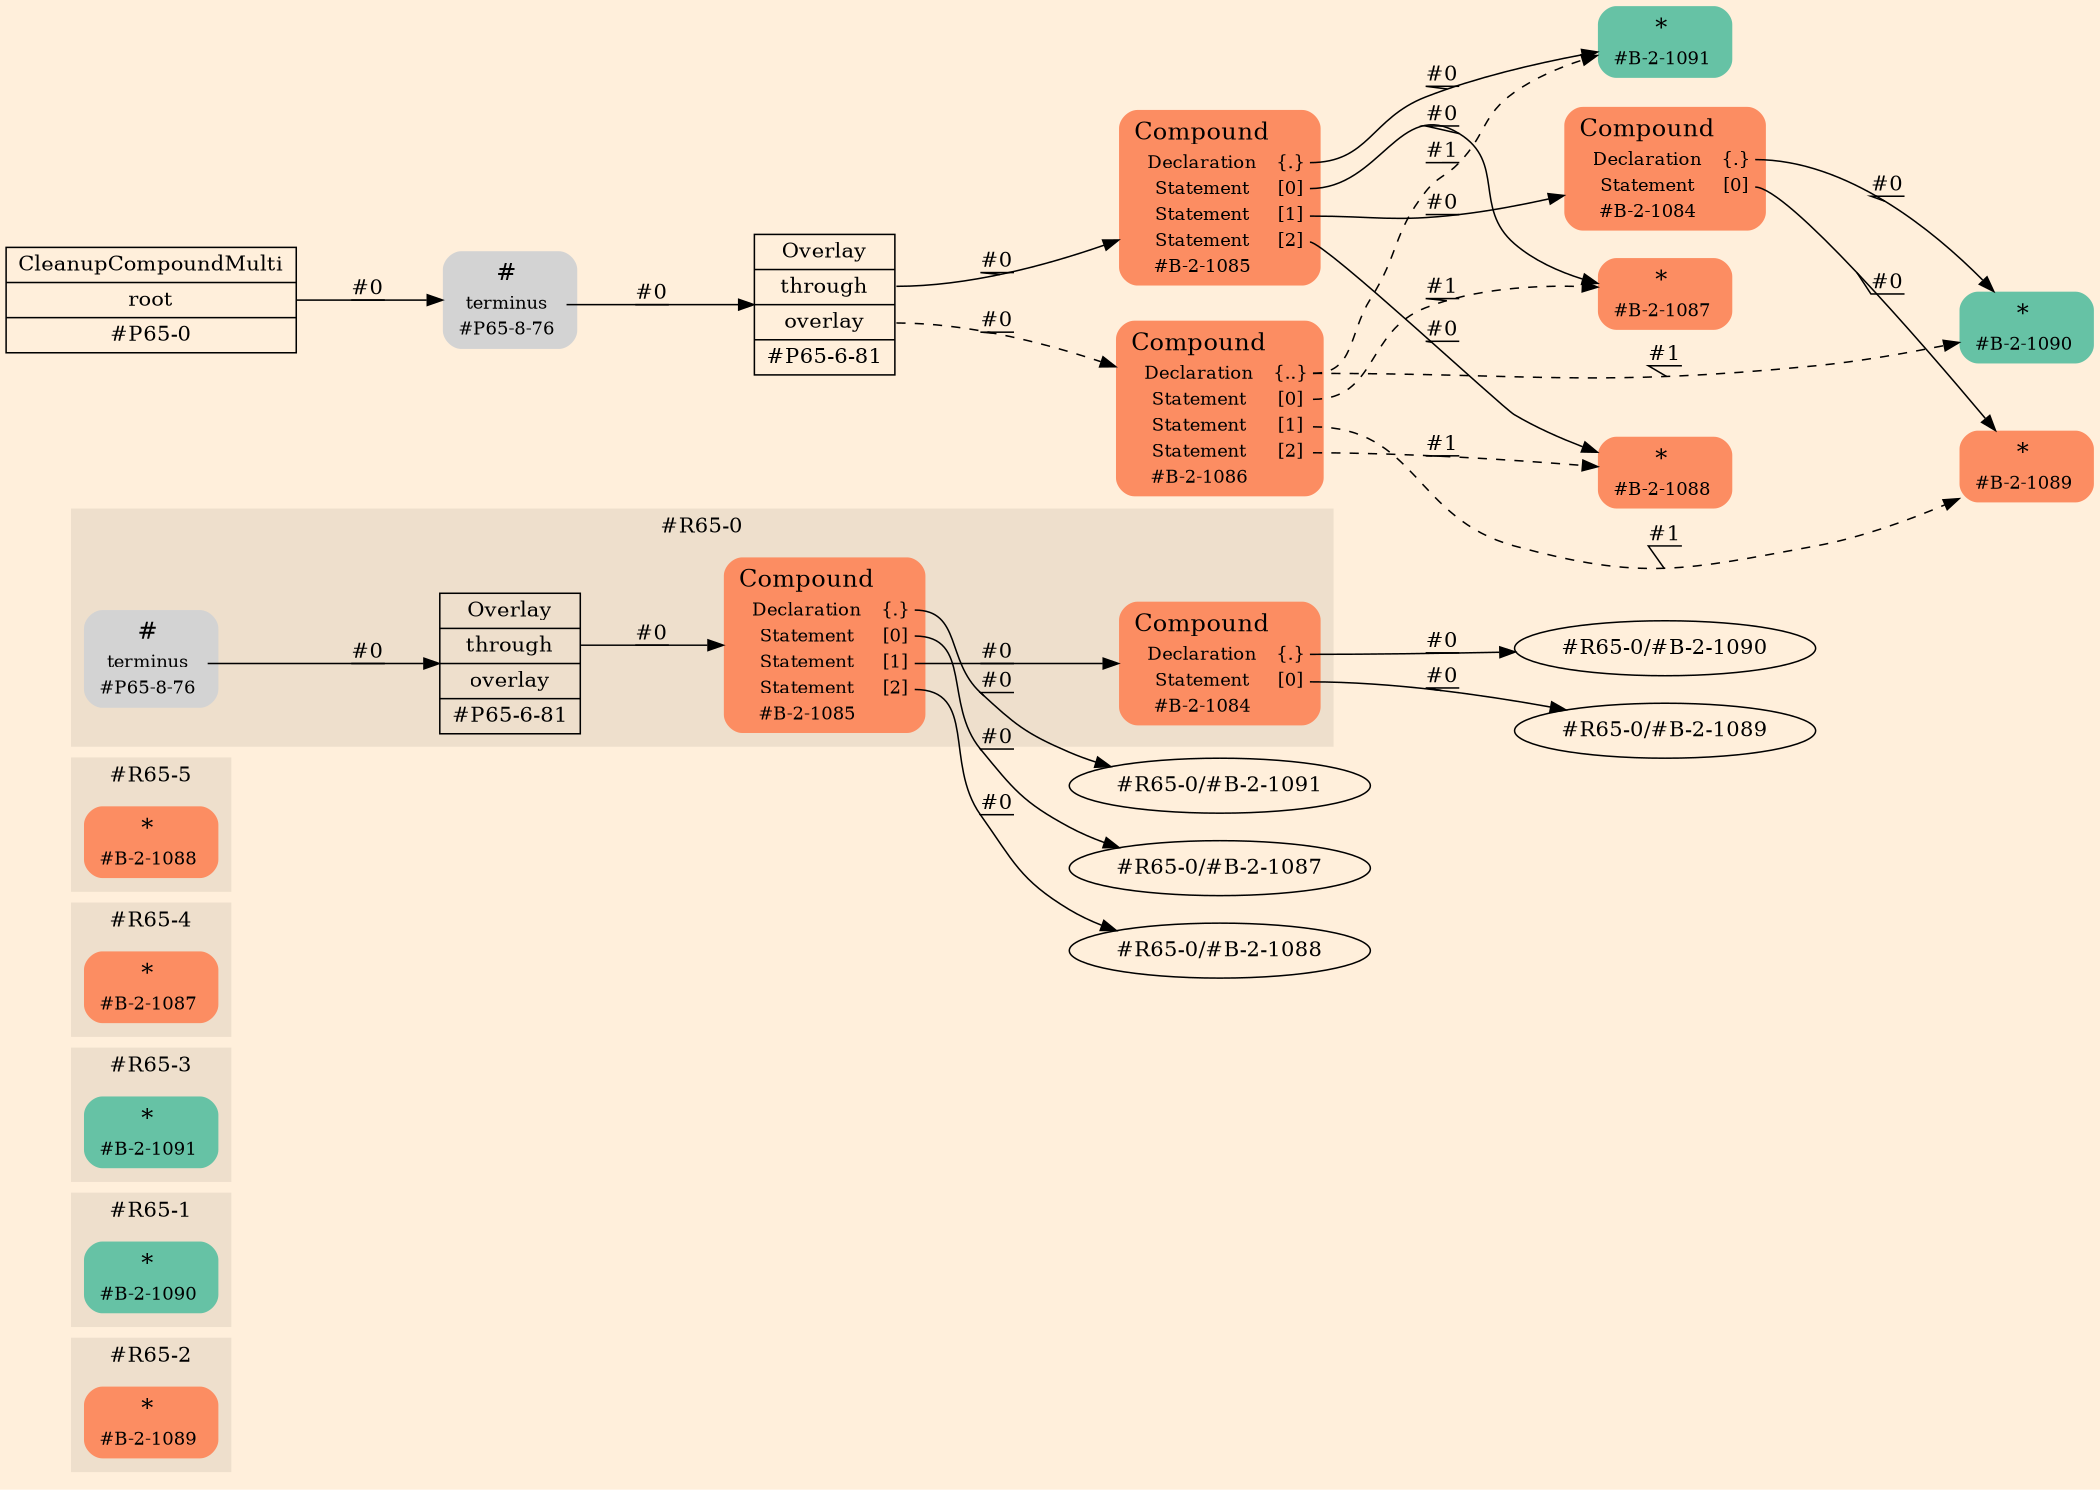 digraph Inferno {
graph [
rankdir = "LR"
ranksep = 1.0
size = "14,20"
bgcolor = antiquewhite1
color = black
fontcolor = black
];
node [
];
subgraph "cluster#R65-2" {
label = "#R65-2"
style = "filled"
color = antiquewhite2
"#R65-2/#B-2-1089" [
shape = "plaintext"
fillcolor = "/set28/2"
label = <<TABLE BORDER="0" CELLBORDER="0" CELLSPACING="0">
 <TR>
  <TD><FONT POINT-SIZE="16.0">*</FONT></TD>
  <TD></TD>
 </TR>
 <TR>
  <TD>#B-2-1089</TD>
  <TD PORT="port0"></TD>
 </TR>
</TABLE>>
style = "rounded,filled"
fontsize = "12"
];
}
subgraph "cluster#R65-1" {
label = "#R65-1"
style = "filled"
color = antiquewhite2
"#R65-1/#B-2-1090" [
shape = "plaintext"
fillcolor = "/set28/1"
label = <<TABLE BORDER="0" CELLBORDER="0" CELLSPACING="0">
 <TR>
  <TD><FONT POINT-SIZE="16.0">*</FONT></TD>
  <TD></TD>
 </TR>
 <TR>
  <TD>#B-2-1090</TD>
  <TD PORT="port0"></TD>
 </TR>
</TABLE>>
style = "rounded,filled"
fontsize = "12"
];
}
subgraph "cluster#R65-3" {
label = "#R65-3"
style = "filled"
color = antiquewhite2
"#R65-3/#B-2-1091" [
shape = "plaintext"
fillcolor = "/set28/1"
label = <<TABLE BORDER="0" CELLBORDER="0" CELLSPACING="0">
 <TR>
  <TD><FONT POINT-SIZE="16.0">*</FONT></TD>
  <TD></TD>
 </TR>
 <TR>
  <TD>#B-2-1091</TD>
  <TD PORT="port0"></TD>
 </TR>
</TABLE>>
style = "rounded,filled"
fontsize = "12"
];
}
subgraph "cluster#R65-4" {
label = "#R65-4"
style = "filled"
color = antiquewhite2
"#R65-4/#B-2-1087" [
shape = "plaintext"
fillcolor = "/set28/2"
label = <<TABLE BORDER="0" CELLBORDER="0" CELLSPACING="0">
 <TR>
  <TD><FONT POINT-SIZE="16.0">*</FONT></TD>
  <TD></TD>
 </TR>
 <TR>
  <TD>#B-2-1087</TD>
  <TD PORT="port0"></TD>
 </TR>
</TABLE>>
style = "rounded,filled"
fontsize = "12"
];
}
subgraph "cluster#R65-5" {
label = "#R65-5"
style = "filled"
color = antiquewhite2
"#R65-5/#B-2-1088" [
shape = "plaintext"
fillcolor = "/set28/2"
label = <<TABLE BORDER="0" CELLBORDER="0" CELLSPACING="0">
 <TR>
  <TD><FONT POINT-SIZE="16.0">*</FONT></TD>
  <TD></TD>
 </TR>
 <TR>
  <TD>#B-2-1088</TD>
  <TD PORT="port0"></TD>
 </TR>
</TABLE>>
style = "rounded,filled"
fontsize = "12"
];
}
subgraph "cluster#R65-0" {
label = "#R65-0"
style = "filled"
color = antiquewhite2
"#R65-0/#B-2-1084" [
shape = "plaintext"
fillcolor = "/set28/2"
label = <<TABLE BORDER="0" CELLBORDER="0" CELLSPACING="0">
 <TR>
  <TD><FONT POINT-SIZE="16.0">Compound</FONT></TD>
  <TD></TD>
 </TR>
 <TR>
  <TD>Declaration</TD>
  <TD PORT="port0">{.}</TD>
 </TR>
 <TR>
  <TD>Statement</TD>
  <TD PORT="port1">[0]</TD>
 </TR>
 <TR>
  <TD>#B-2-1084</TD>
  <TD PORT="port2"></TD>
 </TR>
</TABLE>>
style = "rounded,filled"
fontsize = "12"
];
"#R65-0/#B-2-1085" [
shape = "plaintext"
fillcolor = "/set28/2"
label = <<TABLE BORDER="0" CELLBORDER="0" CELLSPACING="0">
 <TR>
  <TD><FONT POINT-SIZE="16.0">Compound</FONT></TD>
  <TD></TD>
 </TR>
 <TR>
  <TD>Declaration</TD>
  <TD PORT="port0">{.}</TD>
 </TR>
 <TR>
  <TD>Statement</TD>
  <TD PORT="port1">[0]</TD>
 </TR>
 <TR>
  <TD>Statement</TD>
  <TD PORT="port2">[1]</TD>
 </TR>
 <TR>
  <TD>Statement</TD>
  <TD PORT="port3">[2]</TD>
 </TR>
 <TR>
  <TD>#B-2-1085</TD>
  <TD PORT="port4"></TD>
 </TR>
</TABLE>>
style = "rounded,filled"
fontsize = "12"
];
"#R65-0/#P65-8-76" [
shape = "plaintext"
label = <<TABLE BORDER="0" CELLBORDER="0" CELLSPACING="0">
 <TR>
  <TD><FONT POINT-SIZE="16.0">#</FONT></TD>
  <TD></TD>
 </TR>
 <TR>
  <TD>terminus</TD>
  <TD PORT="port0"></TD>
 </TR>
 <TR>
  <TD>#P65-8-76</TD>
  <TD PORT="port1"></TD>
 </TR>
</TABLE>>
style = "rounded,filled"
fontsize = "12"
];
"#R65-0/#P65-6-81" [
shape = "record"
fillcolor = antiquewhite2
label = "<fixed> Overlay | <port0> through | <port1> overlay | <port2> #P65-6-81"
style = "filled"
fontsize = "14"
color = black
fontcolor = black
];
}
"CR#P65-0" [
shape = "record"
fillcolor = antiquewhite1
label = "<fixed> CleanupCompoundMulti | <port0> root | <port1> #P65-0"
style = "filled"
fontsize = "14"
color = black
fontcolor = black
];
"#P65-8-76" [
shape = "plaintext"
label = <<TABLE BORDER="0" CELLBORDER="0" CELLSPACING="0">
 <TR>
  <TD><FONT POINT-SIZE="16.0">#</FONT></TD>
  <TD></TD>
 </TR>
 <TR>
  <TD>terminus</TD>
  <TD PORT="port0"></TD>
 </TR>
 <TR>
  <TD>#P65-8-76</TD>
  <TD PORT="port1"></TD>
 </TR>
</TABLE>>
style = "rounded,filled"
fontsize = "12"
];
"#P65-6-81" [
shape = "record"
fillcolor = antiquewhite1
label = "<fixed> Overlay | <port0> through | <port1> overlay | <port2> #P65-6-81"
style = "filled"
fontsize = "14"
color = black
fontcolor = black
];
"#B-2-1085" [
shape = "plaintext"
fillcolor = "/set28/2"
label = <<TABLE BORDER="0" CELLBORDER="0" CELLSPACING="0">
 <TR>
  <TD><FONT POINT-SIZE="16.0">Compound</FONT></TD>
  <TD></TD>
 </TR>
 <TR>
  <TD>Declaration</TD>
  <TD PORT="port0">{.}</TD>
 </TR>
 <TR>
  <TD>Statement</TD>
  <TD PORT="port1">[0]</TD>
 </TR>
 <TR>
  <TD>Statement</TD>
  <TD PORT="port2">[1]</TD>
 </TR>
 <TR>
  <TD>Statement</TD>
  <TD PORT="port3">[2]</TD>
 </TR>
 <TR>
  <TD>#B-2-1085</TD>
  <TD PORT="port4"></TD>
 </TR>
</TABLE>>
style = "rounded,filled"
fontsize = "12"
];
"#B-2-1091" [
shape = "plaintext"
fillcolor = "/set28/1"
label = <<TABLE BORDER="0" CELLBORDER="0" CELLSPACING="0">
 <TR>
  <TD><FONT POINT-SIZE="16.0">*</FONT></TD>
  <TD></TD>
 </TR>
 <TR>
  <TD>#B-2-1091</TD>
  <TD PORT="port0"></TD>
 </TR>
</TABLE>>
style = "rounded,filled"
fontsize = "12"
];
"#B-2-1087" [
shape = "plaintext"
fillcolor = "/set28/2"
label = <<TABLE BORDER="0" CELLBORDER="0" CELLSPACING="0">
 <TR>
  <TD><FONT POINT-SIZE="16.0">*</FONT></TD>
  <TD></TD>
 </TR>
 <TR>
  <TD>#B-2-1087</TD>
  <TD PORT="port0"></TD>
 </TR>
</TABLE>>
style = "rounded,filled"
fontsize = "12"
];
"#B-2-1084" [
shape = "plaintext"
fillcolor = "/set28/2"
label = <<TABLE BORDER="0" CELLBORDER="0" CELLSPACING="0">
 <TR>
  <TD><FONT POINT-SIZE="16.0">Compound</FONT></TD>
  <TD></TD>
 </TR>
 <TR>
  <TD>Declaration</TD>
  <TD PORT="port0">{.}</TD>
 </TR>
 <TR>
  <TD>Statement</TD>
  <TD PORT="port1">[0]</TD>
 </TR>
 <TR>
  <TD>#B-2-1084</TD>
  <TD PORT="port2"></TD>
 </TR>
</TABLE>>
style = "rounded,filled"
fontsize = "12"
];
"#B-2-1090" [
shape = "plaintext"
fillcolor = "/set28/1"
label = <<TABLE BORDER="0" CELLBORDER="0" CELLSPACING="0">
 <TR>
  <TD><FONT POINT-SIZE="16.0">*</FONT></TD>
  <TD></TD>
 </TR>
 <TR>
  <TD>#B-2-1090</TD>
  <TD PORT="port0"></TD>
 </TR>
</TABLE>>
style = "rounded,filled"
fontsize = "12"
];
"#B-2-1089" [
shape = "plaintext"
fillcolor = "/set28/2"
label = <<TABLE BORDER="0" CELLBORDER="0" CELLSPACING="0">
 <TR>
  <TD><FONT POINT-SIZE="16.0">*</FONT></TD>
  <TD></TD>
 </TR>
 <TR>
  <TD>#B-2-1089</TD>
  <TD PORT="port0"></TD>
 </TR>
</TABLE>>
style = "rounded,filled"
fontsize = "12"
];
"#B-2-1088" [
shape = "plaintext"
fillcolor = "/set28/2"
label = <<TABLE BORDER="0" CELLBORDER="0" CELLSPACING="0">
 <TR>
  <TD><FONT POINT-SIZE="16.0">*</FONT></TD>
  <TD></TD>
 </TR>
 <TR>
  <TD>#B-2-1088</TD>
  <TD PORT="port0"></TD>
 </TR>
</TABLE>>
style = "rounded,filled"
fontsize = "12"
];
"#B-2-1086" [
shape = "plaintext"
fillcolor = "/set28/2"
label = <<TABLE BORDER="0" CELLBORDER="0" CELLSPACING="0">
 <TR>
  <TD><FONT POINT-SIZE="16.0">Compound</FONT></TD>
  <TD></TD>
 </TR>
 <TR>
  <TD>Declaration</TD>
  <TD PORT="port0">{..}</TD>
 </TR>
 <TR>
  <TD>Statement</TD>
  <TD PORT="port1">[0]</TD>
 </TR>
 <TR>
  <TD>Statement</TD>
  <TD PORT="port2">[1]</TD>
 </TR>
 <TR>
  <TD>Statement</TD>
  <TD PORT="port3">[2]</TD>
 </TR>
 <TR>
  <TD>#B-2-1086</TD>
  <TD PORT="port4"></TD>
 </TR>
</TABLE>>
style = "rounded,filled"
fontsize = "12"
];
"CR#P65-0":port0 -> "#P65-8-76" [style="solid"
label = "#0"
decorate = true
color = black
fontcolor = black
];
"#P65-8-76":port0 -> "#P65-6-81" [style="solid"
label = "#0"
decorate = true
color = black
fontcolor = black
];
"#P65-6-81":port0 -> "#B-2-1085" [style="solid"
label = "#0"
decorate = true
color = black
fontcolor = black
];
"#P65-6-81":port1 -> "#B-2-1086" [style="dashed"
label = "#0"
decorate = true
color = black
fontcolor = black
];
"#B-2-1085":port0 -> "#B-2-1091" [style="solid"
label = "#0"
decorate = true
color = black
fontcolor = black
];
"#B-2-1085":port1 -> "#B-2-1087" [style="solid"
label = "#0"
decorate = true
color = black
fontcolor = black
];
"#B-2-1085":port2 -> "#B-2-1084" [style="solid"
label = "#0"
decorate = true
color = black
fontcolor = black
];
"#B-2-1085":port3 -> "#B-2-1088" [style="solid"
label = "#0"
decorate = true
color = black
fontcolor = black
];
"#B-2-1084":port0 -> "#B-2-1090" [style="solid"
label = "#0"
decorate = true
color = black
fontcolor = black
];
"#B-2-1084":port1 -> "#B-2-1089" [style="solid"
label = "#0"
decorate = true
color = black
fontcolor = black
];
"#B-2-1086":port0 -> "#B-2-1090" [style="dashed"
label = "#1"
decorate = true
color = black
fontcolor = black
];
"#B-2-1086":port0 -> "#B-2-1091" [style="dashed"
label = "#1"
decorate = true
color = black
fontcolor = black
];
"#B-2-1086":port1 -> "#B-2-1087" [style="dashed"
label = "#1"
decorate = true
color = black
fontcolor = black
];
"#B-2-1086":port2 -> "#B-2-1089" [style="dashed"
label = "#1"
decorate = true
color = black
fontcolor = black
];
"#B-2-1086":port3 -> "#B-2-1088" [style="dashed"
label = "#1"
decorate = true
color = black
fontcolor = black
];
"#R65-0/#B-2-1084":port0 -> "#R65-0/#B-2-1090" [style="solid"
label = "#0"
decorate = true
color = black
fontcolor = black
];
"#R65-0/#B-2-1084":port1 -> "#R65-0/#B-2-1089" [style="solid"
label = "#0"
decorate = true
color = black
fontcolor = black
];
"#R65-0/#B-2-1085":port0 -> "#R65-0/#B-2-1091" [style="solid"
label = "#0"
decorate = true
color = black
fontcolor = black
];
"#R65-0/#B-2-1085":port1 -> "#R65-0/#B-2-1087" [style="solid"
label = "#0"
decorate = true
color = black
fontcolor = black
];
"#R65-0/#B-2-1085":port2 -> "#R65-0/#B-2-1084" [style="solid"
label = "#0"
decorate = true
color = black
fontcolor = black
];
"#R65-0/#B-2-1085":port3 -> "#R65-0/#B-2-1088" [style="solid"
label = "#0"
decorate = true
color = black
fontcolor = black
];
"#R65-0/#P65-8-76":port0 -> "#R65-0/#P65-6-81" [style="solid"
label = "#0"
decorate = true
color = black
fontcolor = black
];
"#R65-0/#P65-6-81":port0 -> "#R65-0/#B-2-1085" [style="solid"
label = "#0"
decorate = true
color = black
fontcolor = black
];
}
